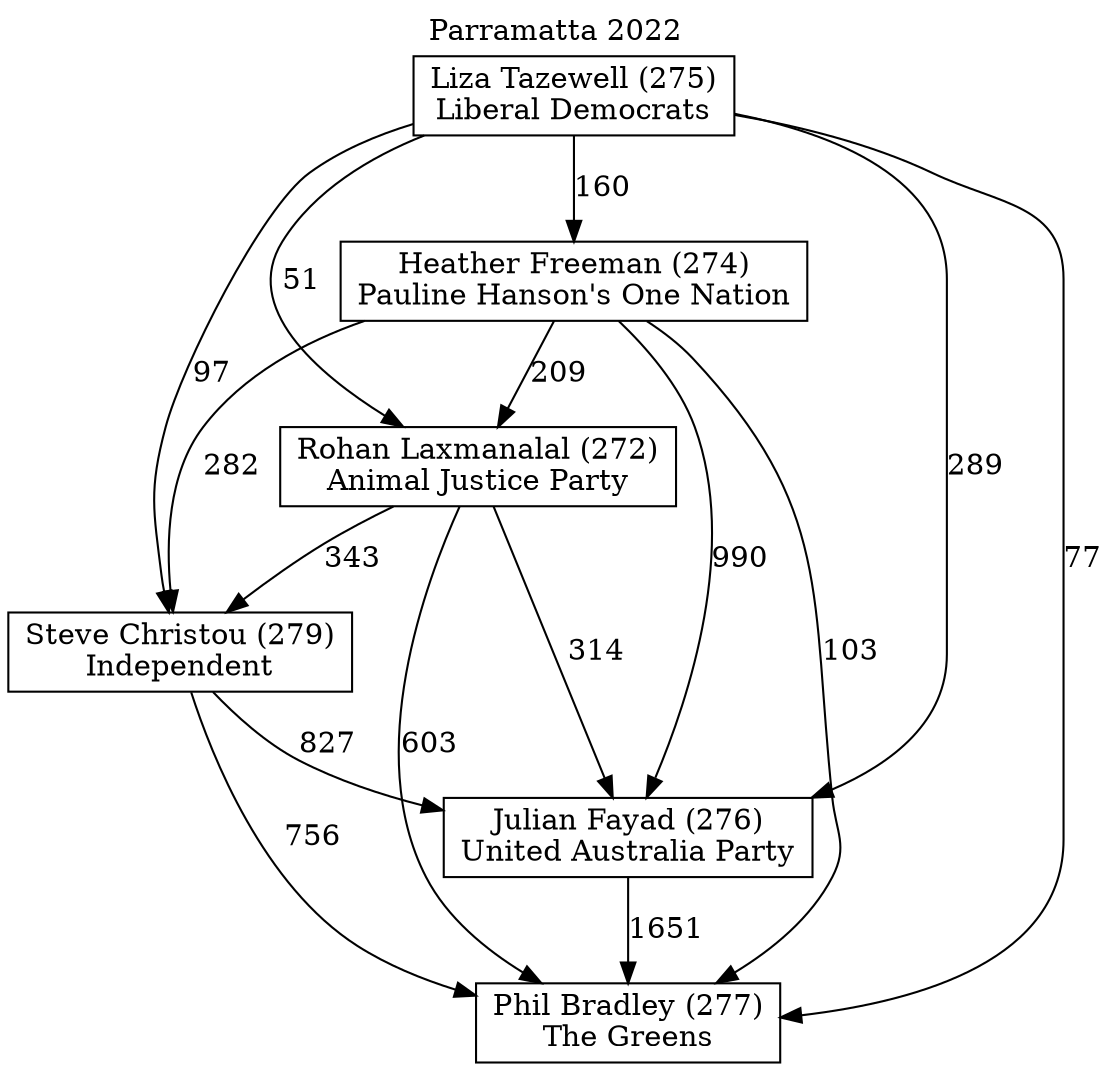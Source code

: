 // House preference flow
digraph "Phil Bradley (277)_Parramatta_2022" {
	graph [label="Parramatta 2022" labelloc=t mclimit=10]
	node [shape=box]
	"Julian Fayad (276)" [label="Julian Fayad (276)
United Australia Party"]
	"Liza Tazewell (275)" [label="Liza Tazewell (275)
Liberal Democrats"]
	"Steve Christou (279)" [label="Steve Christou (279)
Independent"]
	"Heather Freeman (274)" [label="Heather Freeman (274)
Pauline Hanson's One Nation"]
	"Rohan Laxmanalal (272)" [label="Rohan Laxmanalal (272)
Animal Justice Party"]
	"Phil Bradley (277)" [label="Phil Bradley (277)
The Greens"]
	"Heather Freeman (274)" -> "Rohan Laxmanalal (272)" [label=209]
	"Steve Christou (279)" -> "Phil Bradley (277)" [label=756]
	"Liza Tazewell (275)" -> "Phil Bradley (277)" [label=77]
	"Liza Tazewell (275)" -> "Steve Christou (279)" [label=97]
	"Rohan Laxmanalal (272)" -> "Phil Bradley (277)" [label=603]
	"Liza Tazewell (275)" -> "Heather Freeman (274)" [label=160]
	"Rohan Laxmanalal (272)" -> "Julian Fayad (276)" [label=314]
	"Heather Freeman (274)" -> "Steve Christou (279)" [label=282]
	"Heather Freeman (274)" -> "Julian Fayad (276)" [label=990]
	"Steve Christou (279)" -> "Julian Fayad (276)" [label=827]
	"Julian Fayad (276)" -> "Phil Bradley (277)" [label=1651]
	"Heather Freeman (274)" -> "Phil Bradley (277)" [label=103]
	"Rohan Laxmanalal (272)" -> "Steve Christou (279)" [label=343]
	"Liza Tazewell (275)" -> "Rohan Laxmanalal (272)" [label=51]
	"Liza Tazewell (275)" -> "Julian Fayad (276)" [label=289]
}

